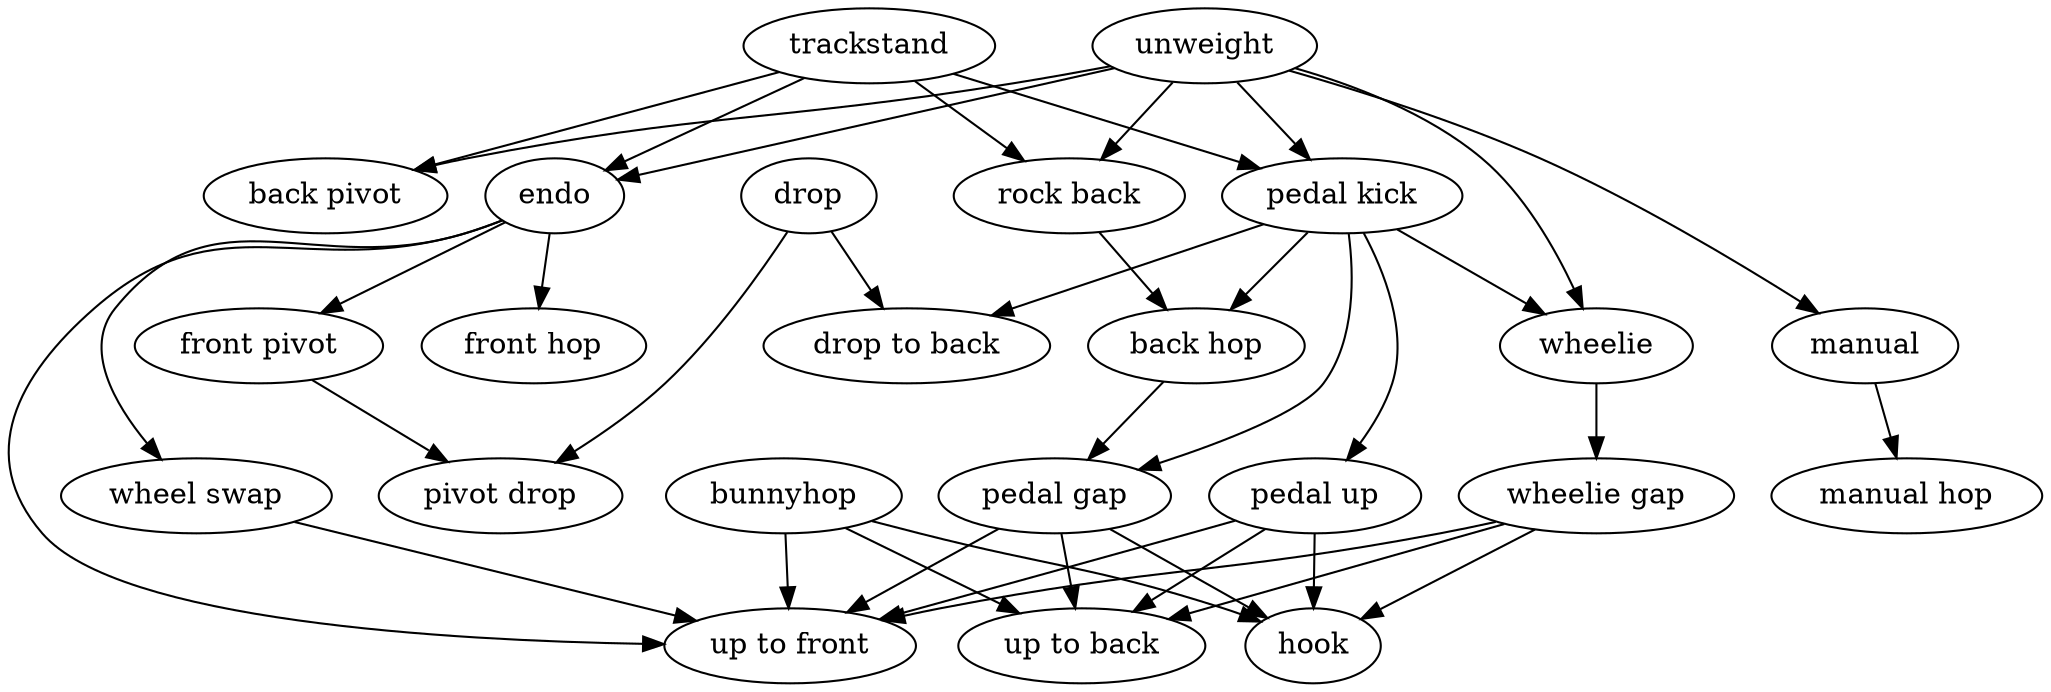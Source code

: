 digraph trials_moves {
  splines="true";

  /* Entities */
  # name [id=number???,label="text_to_display",shape="shape_to_display"]
  trackstand    [label="trackstand", shape=""]
  pedal_kick    [label="pedal kick", shape=""]
  unweight      [label="unweight", shape=""]
  rock_back     [label="rock back", shape=""]
  back_hop      [label="back hop", shape=""]
  back_pivot    [label="back pivot",shape=""]
  endo          [label="endo", shape=""]
  front_pivot   [label="front pivot", shape=""]
  front_hop     [label="front hop", shape=""]
  drop          [label="drop",shape=""]
  pivot_drop    [label="pivot drop",shape=""]
  drop_to_back  [label="drop to back",shape=""]
  wheelie       [label="wheelie", shape=""]
  manual        [label="manual", shape=""]
  pedal_gap     [label="pedal gap", shape=""] 
  wheelie_gap   [label="wheelie gap", shape=""]
  bunnyhop      [label="bunnyhop", shape=""]
  manual_hop    [label="manual hop", shape=""]
  pedal_up      [label="pedal up", shape=""]
  up_to_back    [label="up to back", shape=""]
  up_to_front   [label="up to front", shape=""]
  hook          [label="hook", shape=""]
  wheel_swap    [label="wheel swap", shape=""]

  /* Relationships */
  # source -> target[label="edge_label"]
  trackstand    -> pedal_kick,rock_back,endo,back_pivot
  unweight      -> pedal_kick,rock_back,endo,back_pivot,wheelie,manual
  pedal_kick    -> back_hop,drop_to_back,wheelie,pedal_gap,pedal_up
  rock_back     -> back_hop
  back_hop      -> pedal_gap
  wheelie       -> wheelie_gap
  manual        -> manual_hop
  endo          -> front_pivot,front_hop,up_to_front,wheel_swap
  front_pivot   -> pivot_drop
  drop          -> pivot_drop,drop_to_back
  wheel_swap    -> up_to_front
  pedal_up,bunnyhop,pedal_gap,wheelie_gap      -> up_to_back,up_to_front,hook
  


  /* Ranks */
  # { rank=same; entity1;entity2;entity3; };
  { rank=same; pedal_up;bunnyhop; };
  { rank=same; manual;wheelie; };
}

